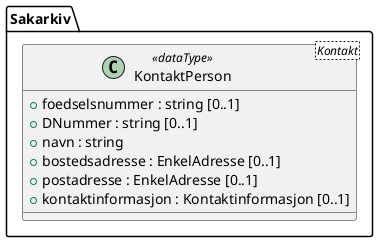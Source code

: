 @startuml
class Sakarkiv.KontaktPerson <Kontakt> <<dataType>> {
  +foedselsnummer : string [0..1]
  +DNummer : string [0..1]
  +navn : string
  +bostedsadresse : EnkelAdresse [0..1]
  +postadresse : EnkelAdresse [0..1]
  +kontaktinformasjon : Kontaktinformasjon [0..1]
}
@enduml
